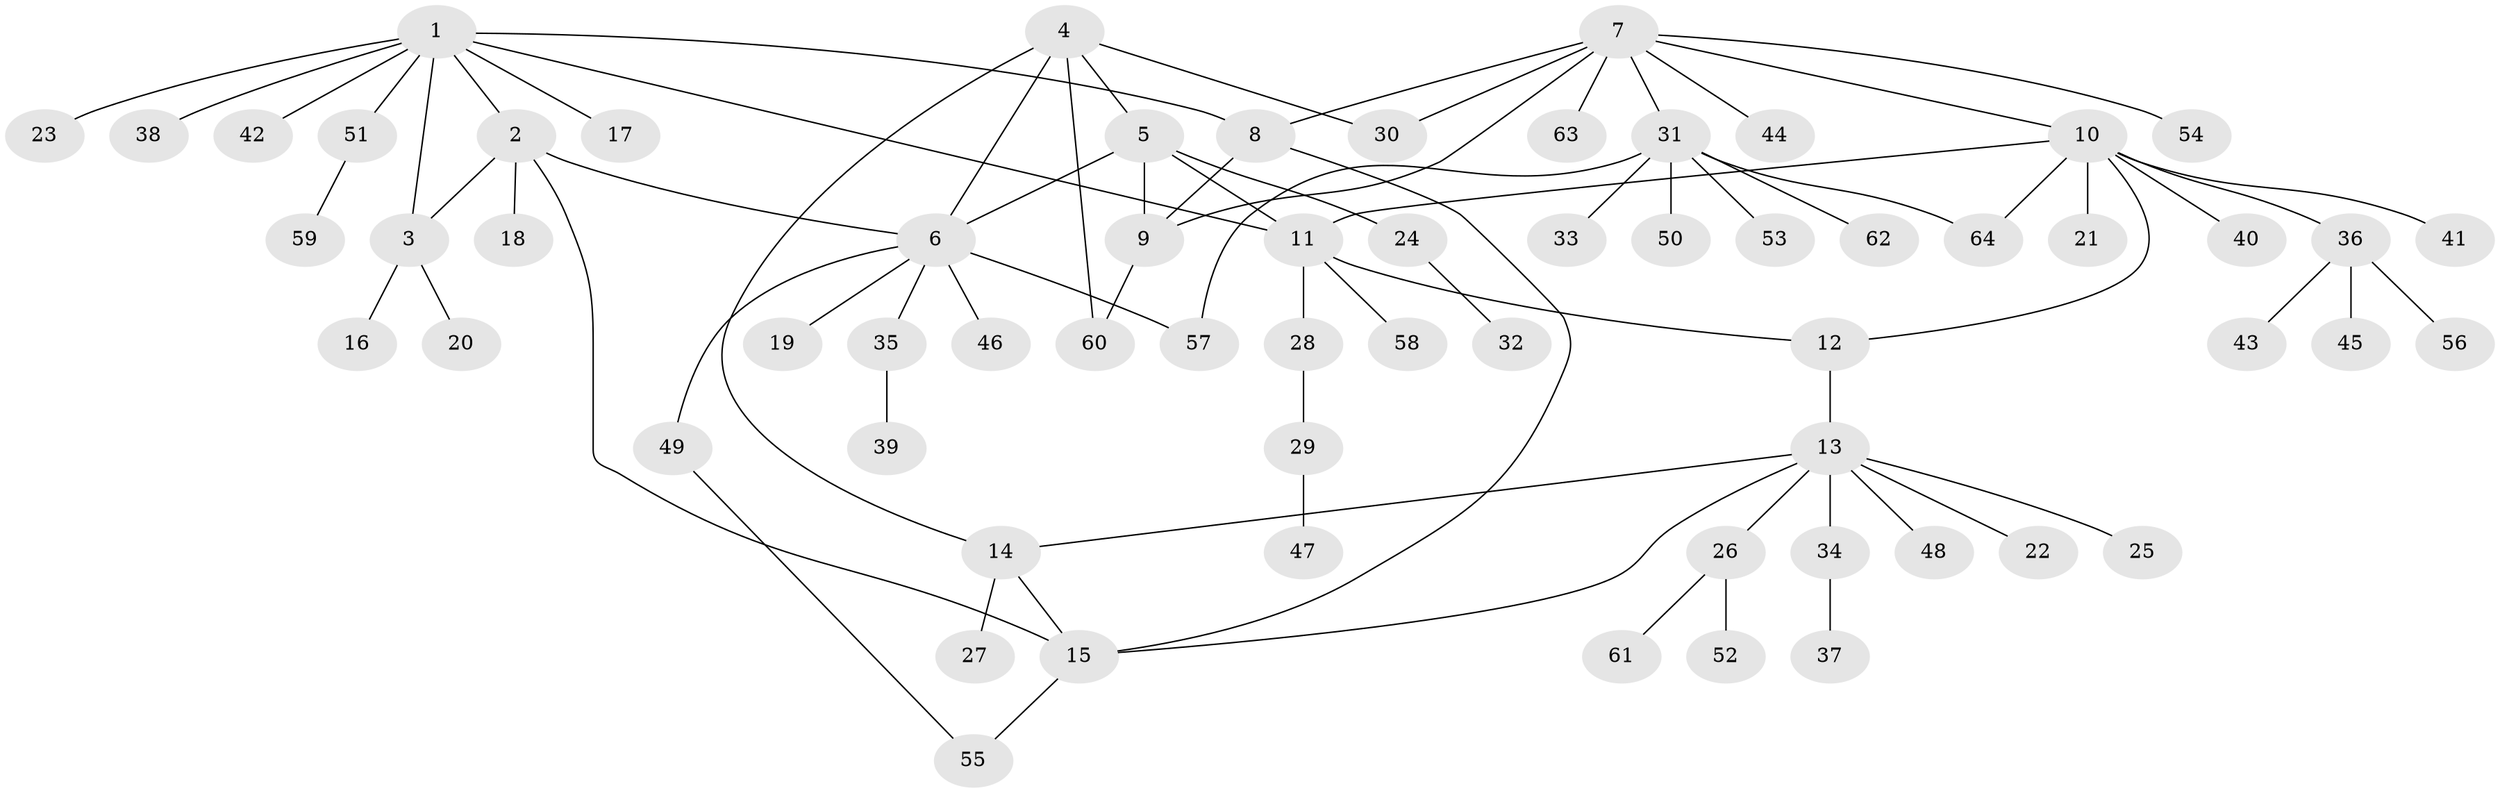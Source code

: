 // coarse degree distribution, {7: 0.08695652173913043, 6: 0.06521739130434782, 5: 0.021739130434782608, 8: 0.021739130434782608, 4: 0.021739130434782608, 10: 0.021739130434782608, 2: 0.13043478260869565, 1: 0.6086956521739131, 3: 0.021739130434782608}
// Generated by graph-tools (version 1.1) at 2025/52/02/27/25 19:52:21]
// undirected, 64 vertices, 79 edges
graph export_dot {
graph [start="1"]
  node [color=gray90,style=filled];
  1;
  2;
  3;
  4;
  5;
  6;
  7;
  8;
  9;
  10;
  11;
  12;
  13;
  14;
  15;
  16;
  17;
  18;
  19;
  20;
  21;
  22;
  23;
  24;
  25;
  26;
  27;
  28;
  29;
  30;
  31;
  32;
  33;
  34;
  35;
  36;
  37;
  38;
  39;
  40;
  41;
  42;
  43;
  44;
  45;
  46;
  47;
  48;
  49;
  50;
  51;
  52;
  53;
  54;
  55;
  56;
  57;
  58;
  59;
  60;
  61;
  62;
  63;
  64;
  1 -- 2;
  1 -- 3;
  1 -- 8;
  1 -- 11;
  1 -- 17;
  1 -- 23;
  1 -- 38;
  1 -- 42;
  1 -- 51;
  2 -- 3;
  2 -- 6;
  2 -- 15;
  2 -- 18;
  3 -- 16;
  3 -- 20;
  4 -- 5;
  4 -- 6;
  4 -- 14;
  4 -- 30;
  4 -- 60;
  5 -- 6;
  5 -- 9;
  5 -- 11;
  5 -- 24;
  6 -- 19;
  6 -- 35;
  6 -- 46;
  6 -- 49;
  6 -- 57;
  7 -- 8;
  7 -- 9;
  7 -- 10;
  7 -- 30;
  7 -- 31;
  7 -- 44;
  7 -- 54;
  7 -- 63;
  8 -- 9;
  8 -- 15;
  9 -- 60;
  10 -- 11;
  10 -- 12;
  10 -- 21;
  10 -- 36;
  10 -- 40;
  10 -- 41;
  10 -- 64;
  11 -- 12;
  11 -- 28;
  11 -- 58;
  12 -- 13;
  13 -- 14;
  13 -- 15;
  13 -- 22;
  13 -- 25;
  13 -- 26;
  13 -- 34;
  13 -- 48;
  14 -- 15;
  14 -- 27;
  15 -- 55;
  24 -- 32;
  26 -- 52;
  26 -- 61;
  28 -- 29;
  29 -- 47;
  31 -- 33;
  31 -- 50;
  31 -- 53;
  31 -- 57;
  31 -- 62;
  31 -- 64;
  34 -- 37;
  35 -- 39;
  36 -- 43;
  36 -- 45;
  36 -- 56;
  49 -- 55;
  51 -- 59;
}
